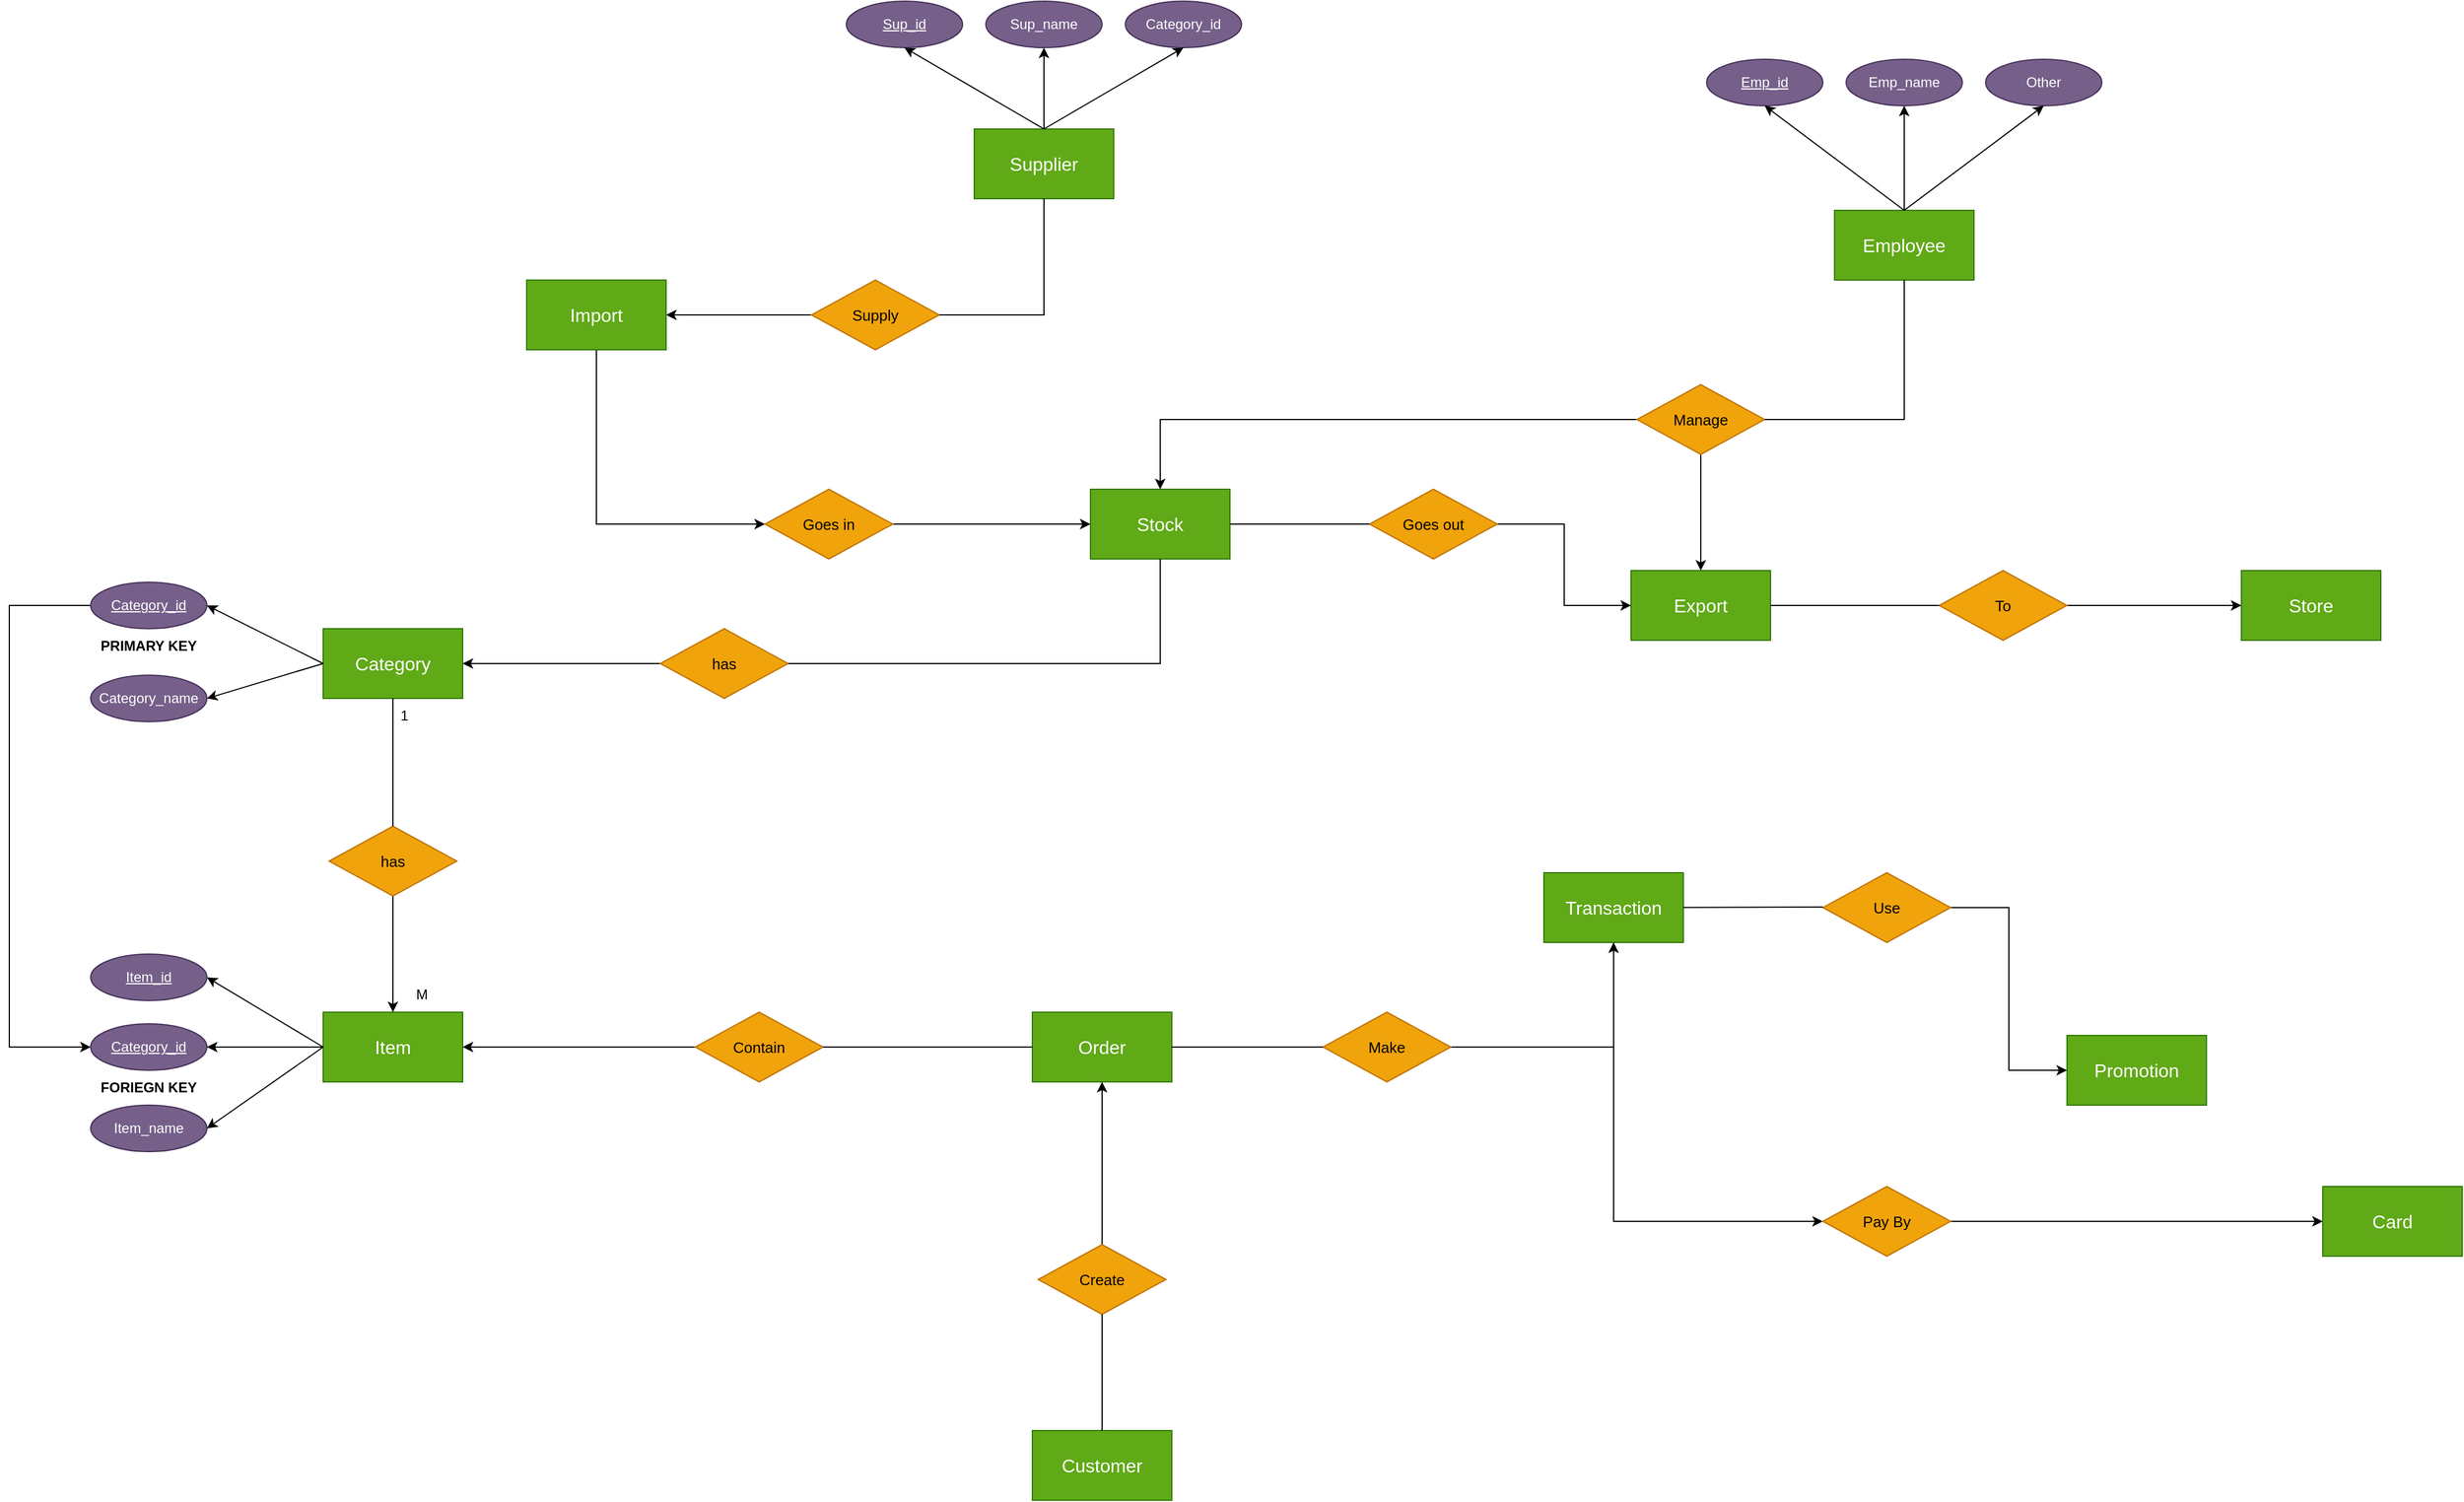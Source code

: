 <mxfile version="23.0.2" type="device">
  <diagram name="Page-1" id="Lg19NBQi-RN5WAYgwIzK">
    <mxGraphModel dx="2914" dy="2132" grid="1" gridSize="10" guides="1" tooltips="1" connect="1" arrows="1" fold="1" page="1" pageScale="1" pageWidth="850" pageHeight="1100" math="0" shadow="0">
      <root>
        <mxCell id="0" />
        <mxCell id="1" parent="0" />
        <mxCell id="C69xHE3DG69js86PBTnD-82" style="edgeStyle=orthogonalEdgeStyle;rounded=0;orthogonalLoop=1;jettySize=auto;html=1;entryX=0.5;entryY=1;entryDx=0;entryDy=0;" edge="1" parent="1" source="C69xHE3DG69js86PBTnD-2" target="C69xHE3DG69js86PBTnD-80">
          <mxGeometry relative="1" as="geometry" />
        </mxCell>
        <mxCell id="C69xHE3DG69js86PBTnD-2" value="&lt;font style=&quot;font-size: 16px;&quot;&gt;Supplier&lt;/font&gt;" style="rounded=0;whiteSpace=wrap;html=1;fillColor=#60a917;fontColor=#ffffff;strokeColor=#2D7600;" vertex="1" parent="1">
          <mxGeometry x="690" y="10" width="120" height="60" as="geometry" />
        </mxCell>
        <mxCell id="C69xHE3DG69js86PBTnD-72" style="edgeStyle=orthogonalEdgeStyle;rounded=0;orthogonalLoop=1;jettySize=auto;html=1;exitX=0.5;exitY=1;exitDx=0;exitDy=0;entryX=0;entryY=0.5;entryDx=0;entryDy=0;" edge="1" parent="1" source="C69xHE3DG69js86PBTnD-3" target="C69xHE3DG69js86PBTnD-66">
          <mxGeometry relative="1" as="geometry" />
        </mxCell>
        <mxCell id="C69xHE3DG69js86PBTnD-3" value="&lt;span style=&quot;font-size: 16px;&quot;&gt;Import&lt;/span&gt;" style="rounded=0;whiteSpace=wrap;html=1;fillColor=#60a917;fontColor=#ffffff;strokeColor=#2D7600;" vertex="1" parent="1">
          <mxGeometry x="305" y="140" width="120" height="60" as="geometry" />
        </mxCell>
        <mxCell id="C69xHE3DG69js86PBTnD-5" value="&lt;span style=&quot;font-size: 16px;&quot;&gt;Stock&lt;/span&gt;" style="rounded=0;whiteSpace=wrap;html=1;fillColor=#60a917;fontColor=#ffffff;strokeColor=#2D7600;" vertex="1" parent="1">
          <mxGeometry x="790" y="320" width="120" height="60" as="geometry" />
        </mxCell>
        <mxCell id="C69xHE3DG69js86PBTnD-6" value="&lt;span style=&quot;font-size: 16px;&quot;&gt;Category&lt;/span&gt;" style="rounded=0;whiteSpace=wrap;html=1;fillColor=#60a917;fontColor=#ffffff;strokeColor=#2D7600;" vertex="1" parent="1">
          <mxGeometry x="130" y="440" width="120" height="60" as="geometry" />
        </mxCell>
        <mxCell id="C69xHE3DG69js86PBTnD-7" value="&lt;span style=&quot;font-size: 16px;&quot;&gt;Item&lt;/span&gt;" style="rounded=0;whiteSpace=wrap;html=1;fillColor=#60a917;fontColor=#ffffff;strokeColor=#2D7600;" vertex="1" parent="1">
          <mxGeometry x="130" y="770" width="120" height="60" as="geometry" />
        </mxCell>
        <mxCell id="C69xHE3DG69js86PBTnD-8" value="&lt;span style=&quot;font-size: 16px;&quot;&gt;Order&lt;/span&gt;" style="rounded=0;whiteSpace=wrap;html=1;fillColor=#60a917;fontColor=#ffffff;strokeColor=#2D7600;" vertex="1" parent="1">
          <mxGeometry x="740" y="770" width="120" height="60" as="geometry" />
        </mxCell>
        <mxCell id="C69xHE3DG69js86PBTnD-55" style="edgeStyle=orthogonalEdgeStyle;rounded=0;orthogonalLoop=1;jettySize=auto;html=1;exitX=0.5;exitY=1;exitDx=0;exitDy=0;entryX=0;entryY=0.5;entryDx=0;entryDy=0;" edge="1" parent="1" source="C69xHE3DG69js86PBTnD-9" target="C69xHE3DG69js86PBTnD-54">
          <mxGeometry relative="1" as="geometry" />
        </mxCell>
        <mxCell id="C69xHE3DG69js86PBTnD-9" value="&lt;span style=&quot;font-size: 16px;&quot;&gt;Transaction&lt;/span&gt;" style="rounded=0;whiteSpace=wrap;html=1;fillColor=#60a917;fontColor=#ffffff;strokeColor=#2D7600;" vertex="1" parent="1">
          <mxGeometry x="1180" y="650" width="120" height="60" as="geometry" />
        </mxCell>
        <mxCell id="C69xHE3DG69js86PBTnD-10" value="&lt;span style=&quot;font-size: 16px;&quot;&gt;Customer&lt;/span&gt;" style="rounded=0;whiteSpace=wrap;html=1;fillColor=#60a917;fontColor=#ffffff;strokeColor=#2D7600;" vertex="1" parent="1">
          <mxGeometry x="740" y="1130" width="120" height="60" as="geometry" />
        </mxCell>
        <mxCell id="C69xHE3DG69js86PBTnD-18" value="&lt;span style=&quot;font-size: 16px;&quot;&gt;Export&lt;/span&gt;" style="rounded=0;whiteSpace=wrap;html=1;fillColor=#60a917;fontColor=#ffffff;strokeColor=#2D7600;" vertex="1" parent="1">
          <mxGeometry x="1255" y="390" width="120" height="60" as="geometry" />
        </mxCell>
        <mxCell id="C69xHE3DG69js86PBTnD-20" value="&lt;span style=&quot;font-size: 16px;&quot;&gt;Promotion&lt;/span&gt;" style="rounded=0;whiteSpace=wrap;html=1;fillColor=#60a917;fontColor=#ffffff;strokeColor=#2D7600;" vertex="1" parent="1">
          <mxGeometry x="1630" y="790" width="120" height="60" as="geometry" />
        </mxCell>
        <mxCell id="C69xHE3DG69js86PBTnD-21" value="&lt;span style=&quot;font-size: 16px;&quot;&gt;Card&lt;/span&gt;" style="rounded=0;whiteSpace=wrap;html=1;fillColor=#60a917;fontColor=#ffffff;strokeColor=#2D7600;" vertex="1" parent="1">
          <mxGeometry x="1850" y="920" width="120" height="60" as="geometry" />
        </mxCell>
        <mxCell id="C69xHE3DG69js86PBTnD-52" style="edgeStyle=orthogonalEdgeStyle;rounded=0;orthogonalLoop=1;jettySize=auto;html=1;entryX=0;entryY=0.5;entryDx=0;entryDy=0;" edge="1" parent="1" source="C69xHE3DG69js86PBTnD-22" target="C69xHE3DG69js86PBTnD-20">
          <mxGeometry relative="1" as="geometry" />
        </mxCell>
        <mxCell id="C69xHE3DG69js86PBTnD-22" value="Use" style="shape=rhombus;perimeter=rhombusPerimeter;whiteSpace=wrap;html=1;align=center;fillColor=#f0a30a;fontColor=#000000;strokeColor=#BD7000;fontSize=13;" vertex="1" parent="1">
          <mxGeometry x="1420" y="650" width="110" height="60" as="geometry" />
        </mxCell>
        <mxCell id="C69xHE3DG69js86PBTnD-43" style="edgeStyle=orthogonalEdgeStyle;rounded=0;orthogonalLoop=1;jettySize=auto;html=1;" edge="1" parent="1" source="C69xHE3DG69js86PBTnD-23" target="C69xHE3DG69js86PBTnD-6">
          <mxGeometry relative="1" as="geometry" />
        </mxCell>
        <mxCell id="C69xHE3DG69js86PBTnD-23" value="has" style="shape=rhombus;perimeter=rhombusPerimeter;whiteSpace=wrap;html=1;align=center;fillColor=#f0a30a;fontColor=#000000;strokeColor=#BD7000;fontSize=13;" vertex="1" parent="1">
          <mxGeometry x="420" y="440" width="110" height="60" as="geometry" />
        </mxCell>
        <mxCell id="C69xHE3DG69js86PBTnD-27" style="edgeStyle=orthogonalEdgeStyle;rounded=0;orthogonalLoop=1;jettySize=auto;html=1;entryX=0.5;entryY=1;entryDx=0;entryDy=0;" edge="1" parent="1" source="C69xHE3DG69js86PBTnD-24" target="C69xHE3DG69js86PBTnD-8">
          <mxGeometry relative="1" as="geometry" />
        </mxCell>
        <mxCell id="C69xHE3DG69js86PBTnD-24" value="Create" style="shape=rhombus;perimeter=rhombusPerimeter;whiteSpace=wrap;html=1;align=center;fillColor=#f0a30a;fontColor=#000000;strokeColor=#BD7000;fontSize=13;" vertex="1" parent="1">
          <mxGeometry x="745" y="970" width="110" height="60" as="geometry" />
        </mxCell>
        <mxCell id="C69xHE3DG69js86PBTnD-29" value="" style="endArrow=none;html=1;rounded=0;entryX=0.5;entryY=0;entryDx=0;entryDy=0;exitX=0.5;exitY=1;exitDx=0;exitDy=0;" edge="1" parent="1" source="C69xHE3DG69js86PBTnD-24" target="C69xHE3DG69js86PBTnD-10">
          <mxGeometry width="50" height="50" relative="1" as="geometry">
            <mxPoint x="860" y="990" as="sourcePoint" />
            <mxPoint x="910" y="940" as="targetPoint" />
          </mxGeometry>
        </mxCell>
        <mxCell id="C69xHE3DG69js86PBTnD-46" value="" style="edgeStyle=orthogonalEdgeStyle;rounded=0;orthogonalLoop=1;jettySize=auto;html=1;" edge="1" parent="1" source="C69xHE3DG69js86PBTnD-30" target="C69xHE3DG69js86PBTnD-7">
          <mxGeometry relative="1" as="geometry" />
        </mxCell>
        <mxCell id="C69xHE3DG69js86PBTnD-30" value="has" style="shape=rhombus;perimeter=rhombusPerimeter;whiteSpace=wrap;html=1;align=center;fillColor=#f0a30a;fontColor=#000000;strokeColor=#BD7000;fontSize=13;" vertex="1" parent="1">
          <mxGeometry x="135" y="610" width="110" height="60" as="geometry" />
        </mxCell>
        <mxCell id="C69xHE3DG69js86PBTnD-32" value="&lt;span style=&quot;font-size: 16px;&quot;&gt;Employee&lt;/span&gt;" style="rounded=0;whiteSpace=wrap;html=1;fillColor=#60a917;fontColor=#ffffff;strokeColor=#2D7600;" vertex="1" parent="1">
          <mxGeometry x="1430" y="80" width="120" height="60" as="geometry" />
        </mxCell>
        <mxCell id="C69xHE3DG69js86PBTnD-40" style="edgeStyle=orthogonalEdgeStyle;rounded=0;orthogonalLoop=1;jettySize=auto;html=1;entryX=0.5;entryY=0;entryDx=0;entryDy=0;" edge="1" parent="1" source="C69xHE3DG69js86PBTnD-33" target="C69xHE3DG69js86PBTnD-18">
          <mxGeometry relative="1" as="geometry" />
        </mxCell>
        <mxCell id="C69xHE3DG69js86PBTnD-65" style="edgeStyle=orthogonalEdgeStyle;rounded=0;orthogonalLoop=1;jettySize=auto;html=1;entryX=0.5;entryY=0;entryDx=0;entryDy=0;" edge="1" parent="1" source="C69xHE3DG69js86PBTnD-33" target="C69xHE3DG69js86PBTnD-5">
          <mxGeometry relative="1" as="geometry" />
        </mxCell>
        <mxCell id="C69xHE3DG69js86PBTnD-33" value="Manage" style="shape=rhombus;perimeter=rhombusPerimeter;whiteSpace=wrap;html=1;align=center;fillColor=#f0a30a;fontColor=#000000;strokeColor=#BD7000;fontSize=13;" vertex="1" parent="1">
          <mxGeometry x="1260" y="230" width="110" height="60" as="geometry" />
        </mxCell>
        <mxCell id="C69xHE3DG69js86PBTnD-36" value="" style="endArrow=none;html=1;rounded=0;entryX=0.5;entryY=1;entryDx=0;entryDy=0;exitX=1;exitY=0.5;exitDx=0;exitDy=0;" edge="1" parent="1" source="C69xHE3DG69js86PBTnD-33" target="C69xHE3DG69js86PBTnD-32">
          <mxGeometry width="50" height="50" relative="1" as="geometry">
            <mxPoint x="1320" y="330" as="sourcePoint" />
            <mxPoint x="910" y="450" as="targetPoint" />
            <Array as="points">
              <mxPoint x="1490" y="260" />
            </Array>
          </mxGeometry>
        </mxCell>
        <mxCell id="C69xHE3DG69js86PBTnD-42" value="" style="endArrow=none;html=1;rounded=0;entryX=0.5;entryY=1;entryDx=0;entryDy=0;exitX=1;exitY=0.5;exitDx=0;exitDy=0;" edge="1" parent="1" source="C69xHE3DG69js86PBTnD-23" target="C69xHE3DG69js86PBTnD-5">
          <mxGeometry width="50" height="50" relative="1" as="geometry">
            <mxPoint x="580" y="580" as="sourcePoint" />
            <mxPoint x="630" y="530" as="targetPoint" />
            <Array as="points">
              <mxPoint x="850" y="470" />
            </Array>
          </mxGeometry>
        </mxCell>
        <mxCell id="C69xHE3DG69js86PBTnD-45" value="" style="endArrow=none;html=1;rounded=0;entryX=0.5;entryY=1;entryDx=0;entryDy=0;exitX=0.5;exitY=0;exitDx=0;exitDy=0;" edge="1" parent="1" source="C69xHE3DG69js86PBTnD-30" target="C69xHE3DG69js86PBTnD-6">
          <mxGeometry width="50" height="50" relative="1" as="geometry">
            <mxPoint x="580" y="580" as="sourcePoint" />
            <mxPoint x="630" y="530" as="targetPoint" />
          </mxGeometry>
        </mxCell>
        <mxCell id="C69xHE3DG69js86PBTnD-49" style="edgeStyle=orthogonalEdgeStyle;rounded=0;orthogonalLoop=1;jettySize=auto;html=1;exitX=1;exitY=0.5;exitDx=0;exitDy=0;entryX=0.5;entryY=1;entryDx=0;entryDy=0;" edge="1" parent="1" source="C69xHE3DG69js86PBTnD-47" target="C69xHE3DG69js86PBTnD-9">
          <mxGeometry relative="1" as="geometry" />
        </mxCell>
        <mxCell id="C69xHE3DG69js86PBTnD-47" value="Make" style="shape=rhombus;perimeter=rhombusPerimeter;whiteSpace=wrap;html=1;align=center;fillColor=#f0a30a;fontColor=#000000;strokeColor=#BD7000;fontSize=13;" vertex="1" parent="1">
          <mxGeometry x="990" y="770" width="110" height="60" as="geometry" />
        </mxCell>
        <mxCell id="C69xHE3DG69js86PBTnD-48" value="" style="endArrow=none;html=1;rounded=0;entryX=0;entryY=0.5;entryDx=0;entryDy=0;exitX=1;exitY=0.5;exitDx=0;exitDy=0;" edge="1" parent="1" source="C69xHE3DG69js86PBTnD-8" target="C69xHE3DG69js86PBTnD-47">
          <mxGeometry width="50" height="50" relative="1" as="geometry">
            <mxPoint x="810" y="1060" as="sourcePoint" />
            <mxPoint x="810" y="1160" as="targetPoint" />
          </mxGeometry>
        </mxCell>
        <mxCell id="C69xHE3DG69js86PBTnD-50" style="edgeStyle=orthogonalEdgeStyle;rounded=0;orthogonalLoop=1;jettySize=auto;html=1;exitX=0.5;exitY=1;exitDx=0;exitDy=0;" edge="1" parent="1" source="C69xHE3DG69js86PBTnD-20" target="C69xHE3DG69js86PBTnD-20">
          <mxGeometry relative="1" as="geometry" />
        </mxCell>
        <mxCell id="C69xHE3DG69js86PBTnD-51" value="" style="endArrow=none;html=1;rounded=0;entryX=0;entryY=0.5;entryDx=0;entryDy=0;" edge="1" parent="1" source="C69xHE3DG69js86PBTnD-9">
          <mxGeometry width="50" height="50" relative="1" as="geometry">
            <mxPoint x="1300" y="679.5" as="sourcePoint" />
            <mxPoint x="1420" y="679.5" as="targetPoint" />
          </mxGeometry>
        </mxCell>
        <mxCell id="C69xHE3DG69js86PBTnD-56" style="edgeStyle=orthogonalEdgeStyle;rounded=0;orthogonalLoop=1;jettySize=auto;html=1;exitX=1;exitY=0.5;exitDx=0;exitDy=0;" edge="1" parent="1" source="C69xHE3DG69js86PBTnD-54" target="C69xHE3DG69js86PBTnD-21">
          <mxGeometry relative="1" as="geometry" />
        </mxCell>
        <mxCell id="C69xHE3DG69js86PBTnD-54" value="Pay By" style="shape=rhombus;perimeter=rhombusPerimeter;whiteSpace=wrap;html=1;align=center;fillColor=#f0a30a;fontColor=#000000;strokeColor=#BD7000;fontSize=13;" vertex="1" parent="1">
          <mxGeometry x="1420" y="920" width="110" height="60" as="geometry" />
        </mxCell>
        <mxCell id="C69xHE3DG69js86PBTnD-59" style="edgeStyle=orthogonalEdgeStyle;rounded=0;orthogonalLoop=1;jettySize=auto;html=1;entryX=1;entryY=0.5;entryDx=0;entryDy=0;" edge="1" parent="1" source="C69xHE3DG69js86PBTnD-57" target="C69xHE3DG69js86PBTnD-7">
          <mxGeometry relative="1" as="geometry" />
        </mxCell>
        <mxCell id="C69xHE3DG69js86PBTnD-57" value="Contain" style="shape=rhombus;perimeter=rhombusPerimeter;whiteSpace=wrap;html=1;align=center;fillColor=#f0a30a;fontColor=#000000;strokeColor=#BD7000;fontSize=13;" vertex="1" parent="1">
          <mxGeometry x="450" y="770" width="110" height="60" as="geometry" />
        </mxCell>
        <mxCell id="C69xHE3DG69js86PBTnD-58" value="" style="endArrow=none;html=1;rounded=0;entryX=0;entryY=0.5;entryDx=0;entryDy=0;exitX=1;exitY=0.5;exitDx=0;exitDy=0;" edge="1" parent="1" source="C69xHE3DG69js86PBTnD-57" target="C69xHE3DG69js86PBTnD-8">
          <mxGeometry width="50" height="50" relative="1" as="geometry">
            <mxPoint x="630" y="850" as="sourcePoint" />
            <mxPoint x="680" y="800" as="targetPoint" />
          </mxGeometry>
        </mxCell>
        <mxCell id="C69xHE3DG69js86PBTnD-75" style="edgeStyle=orthogonalEdgeStyle;rounded=0;orthogonalLoop=1;jettySize=auto;html=1;exitX=1;exitY=0.5;exitDx=0;exitDy=0;entryX=0;entryY=0.5;entryDx=0;entryDy=0;" edge="1" parent="1" source="C69xHE3DG69js86PBTnD-60" target="C69xHE3DG69js86PBTnD-73">
          <mxGeometry relative="1" as="geometry" />
        </mxCell>
        <mxCell id="C69xHE3DG69js86PBTnD-60" value="To" style="shape=rhombus;perimeter=rhombusPerimeter;whiteSpace=wrap;html=1;align=center;fillColor=#f0a30a;fontColor=#000000;strokeColor=#BD7000;fontSize=13;" vertex="1" parent="1">
          <mxGeometry x="1520" y="390" width="110" height="60" as="geometry" />
        </mxCell>
        <mxCell id="C69xHE3DG69js86PBTnD-63" style="edgeStyle=orthogonalEdgeStyle;rounded=0;orthogonalLoop=1;jettySize=auto;html=1;entryX=1;entryY=0.5;entryDx=0;entryDy=0;" edge="1" parent="1" source="C69xHE3DG69js86PBTnD-61" target="C69xHE3DG69js86PBTnD-3">
          <mxGeometry relative="1" as="geometry" />
        </mxCell>
        <mxCell id="C69xHE3DG69js86PBTnD-61" value="Supply" style="shape=rhombus;perimeter=rhombusPerimeter;whiteSpace=wrap;html=1;align=center;fillColor=#f0a30a;fontColor=#000000;strokeColor=#BD7000;fontSize=13;" vertex="1" parent="1">
          <mxGeometry x="550" y="140" width="110" height="60" as="geometry" />
        </mxCell>
        <mxCell id="C69xHE3DG69js86PBTnD-62" value="" style="endArrow=none;html=1;rounded=0;entryX=0.5;entryY=1;entryDx=0;entryDy=0;exitX=1;exitY=0.5;exitDx=0;exitDy=0;" edge="1" parent="1" source="C69xHE3DG69js86PBTnD-61" target="C69xHE3DG69js86PBTnD-2">
          <mxGeometry width="50" height="50" relative="1" as="geometry">
            <mxPoint x="750" y="190" as="sourcePoint" />
            <mxPoint x="560" y="420" as="targetPoint" />
            <Array as="points">
              <mxPoint x="750" y="170" />
            </Array>
          </mxGeometry>
        </mxCell>
        <mxCell id="C69xHE3DG69js86PBTnD-67" style="edgeStyle=orthogonalEdgeStyle;rounded=0;orthogonalLoop=1;jettySize=auto;html=1;" edge="1" parent="1" source="C69xHE3DG69js86PBTnD-66" target="C69xHE3DG69js86PBTnD-5">
          <mxGeometry relative="1" as="geometry" />
        </mxCell>
        <mxCell id="C69xHE3DG69js86PBTnD-66" value="Goes in" style="shape=rhombus;perimeter=rhombusPerimeter;whiteSpace=wrap;html=1;align=center;fillColor=#f0a30a;fontColor=#000000;strokeColor=#BD7000;fontSize=13;" vertex="1" parent="1">
          <mxGeometry x="510" y="320" width="110" height="60" as="geometry" />
        </mxCell>
        <mxCell id="C69xHE3DG69js86PBTnD-73" value="&lt;span style=&quot;font-size: 16px;&quot;&gt;Store&lt;/span&gt;" style="rounded=0;whiteSpace=wrap;html=1;fillColor=#60a917;fontColor=#ffffff;strokeColor=#2D7600;" vertex="1" parent="1">
          <mxGeometry x="1780" y="390" width="120" height="60" as="geometry" />
        </mxCell>
        <mxCell id="C69xHE3DG69js86PBTnD-76" value="" style="endArrow=none;html=1;rounded=0;entryX=1;entryY=0.5;entryDx=0;entryDy=0;exitX=0;exitY=0.5;exitDx=0;exitDy=0;" edge="1" parent="1" source="C69xHE3DG69js86PBTnD-60" target="C69xHE3DG69js86PBTnD-18">
          <mxGeometry width="50" height="50" relative="1" as="geometry">
            <mxPoint x="900" y="710" as="sourcePoint" />
            <mxPoint x="950" y="660" as="targetPoint" />
          </mxGeometry>
        </mxCell>
        <mxCell id="C69xHE3DG69js86PBTnD-79" value="Sup_id" style="ellipse;whiteSpace=wrap;html=1;align=center;fontStyle=4;fillColor=#76608a;fontColor=#ffffff;strokeColor=#432D57;" vertex="1" parent="1">
          <mxGeometry x="580" y="-100" width="100" height="40" as="geometry" />
        </mxCell>
        <mxCell id="C69xHE3DG69js86PBTnD-80" value="Sup_name" style="ellipse;whiteSpace=wrap;html=1;align=center;fillColor=#76608a;fontColor=#ffffff;strokeColor=#432D57;" vertex="1" parent="1">
          <mxGeometry x="700" y="-100" width="100" height="40" as="geometry" />
        </mxCell>
        <mxCell id="C69xHE3DG69js86PBTnD-81" value="Category_id" style="ellipse;whiteSpace=wrap;html=1;align=center;fillColor=#76608a;fontColor=#ffffff;strokeColor=#432D57;" vertex="1" parent="1">
          <mxGeometry x="820" y="-100" width="100" height="40" as="geometry" />
        </mxCell>
        <mxCell id="C69xHE3DG69js86PBTnD-83" value="" style="endArrow=classic;html=1;rounded=0;exitX=0.5;exitY=0;exitDx=0;exitDy=0;entryX=0.5;entryY=1;entryDx=0;entryDy=0;" edge="1" parent="1" source="C69xHE3DG69js86PBTnD-2" target="C69xHE3DG69js86PBTnD-81">
          <mxGeometry width="50" height="50" relative="1" as="geometry">
            <mxPoint x="940" y="90" as="sourcePoint" />
            <mxPoint x="990" y="40" as="targetPoint" />
          </mxGeometry>
        </mxCell>
        <mxCell id="C69xHE3DG69js86PBTnD-84" value="" style="endArrow=classic;html=1;rounded=0;entryX=0.5;entryY=1;entryDx=0;entryDy=0;" edge="1" parent="1" target="C69xHE3DG69js86PBTnD-79">
          <mxGeometry width="50" height="50" relative="1" as="geometry">
            <mxPoint x="750" y="10" as="sourcePoint" />
            <mxPoint x="880" y="-50" as="targetPoint" />
          </mxGeometry>
        </mxCell>
        <mxCell id="C69xHE3DG69js86PBTnD-87" style="edgeStyle=orthogonalEdgeStyle;rounded=0;orthogonalLoop=1;jettySize=auto;html=1;entryX=0;entryY=0.5;entryDx=0;entryDy=0;" edge="1" parent="1" source="C69xHE3DG69js86PBTnD-85" target="C69xHE3DG69js86PBTnD-18">
          <mxGeometry relative="1" as="geometry" />
        </mxCell>
        <mxCell id="C69xHE3DG69js86PBTnD-85" value="Goes out" style="shape=rhombus;perimeter=rhombusPerimeter;whiteSpace=wrap;html=1;align=center;fillColor=#f0a30a;fontColor=#000000;strokeColor=#BD7000;fontSize=13;" vertex="1" parent="1">
          <mxGeometry x="1030" y="320" width="110" height="60" as="geometry" />
        </mxCell>
        <mxCell id="C69xHE3DG69js86PBTnD-86" value="" style="endArrow=none;html=1;rounded=0;exitX=1;exitY=0.5;exitDx=0;exitDy=0;entryX=0;entryY=0.5;entryDx=0;entryDy=0;" edge="1" parent="1" source="C69xHE3DG69js86PBTnD-5" target="C69xHE3DG69js86PBTnD-85">
          <mxGeometry width="50" height="50" relative="1" as="geometry">
            <mxPoint x="1000" y="500" as="sourcePoint" />
            <mxPoint x="1050" y="450" as="targetPoint" />
          </mxGeometry>
        </mxCell>
        <mxCell id="C69xHE3DG69js86PBTnD-88" value="Emp_id" style="ellipse;whiteSpace=wrap;html=1;align=center;fontStyle=4;fillColor=#76608a;fontColor=#ffffff;strokeColor=#432D57;" vertex="1" parent="1">
          <mxGeometry x="1320" y="-50" width="100" height="40" as="geometry" />
        </mxCell>
        <mxCell id="C69xHE3DG69js86PBTnD-89" value="Emp_name" style="ellipse;whiteSpace=wrap;html=1;align=center;fillColor=#76608a;fontColor=#ffffff;strokeColor=#432D57;" vertex="1" parent="1">
          <mxGeometry x="1440" y="-50" width="100" height="40" as="geometry" />
        </mxCell>
        <mxCell id="C69xHE3DG69js86PBTnD-90" value="Other" style="ellipse;whiteSpace=wrap;html=1;align=center;fillColor=#76608a;fontColor=#ffffff;strokeColor=#432D57;" vertex="1" parent="1">
          <mxGeometry x="1560" y="-50" width="100" height="40" as="geometry" />
        </mxCell>
        <mxCell id="C69xHE3DG69js86PBTnD-91" value="" style="endArrow=classic;html=1;rounded=0;exitX=0.5;exitY=0;exitDx=0;exitDy=0;entryX=0.5;entryY=1;entryDx=0;entryDy=0;" edge="1" parent="1" source="C69xHE3DG69js86PBTnD-32" target="C69xHE3DG69js86PBTnD-88">
          <mxGeometry width="50" height="50" relative="1" as="geometry">
            <mxPoint x="1550" y="80" as="sourcePoint" />
            <mxPoint x="1600" y="30" as="targetPoint" />
          </mxGeometry>
        </mxCell>
        <mxCell id="C69xHE3DG69js86PBTnD-92" value="" style="endArrow=classic;html=1;rounded=0;entryX=0.5;entryY=1;entryDx=0;entryDy=0;" edge="1" parent="1" target="C69xHE3DG69js86PBTnD-89">
          <mxGeometry width="50" height="50" relative="1" as="geometry">
            <mxPoint x="1490" y="80" as="sourcePoint" />
            <mxPoint x="1600" y="30" as="targetPoint" />
          </mxGeometry>
        </mxCell>
        <mxCell id="C69xHE3DG69js86PBTnD-93" value="" style="endArrow=classic;html=1;rounded=0;exitX=0.5;exitY=0;exitDx=0;exitDy=0;entryX=0.5;entryY=1;entryDx=0;entryDy=0;" edge="1" parent="1" source="C69xHE3DG69js86PBTnD-32" target="C69xHE3DG69js86PBTnD-90">
          <mxGeometry width="50" height="50" relative="1" as="geometry">
            <mxPoint x="1550" y="80" as="sourcePoint" />
            <mxPoint x="1600" y="30" as="targetPoint" />
          </mxGeometry>
        </mxCell>
        <mxCell id="C69xHE3DG69js86PBTnD-94" value="Item_id" style="ellipse;whiteSpace=wrap;html=1;align=center;fontStyle=4;fillColor=#76608a;fontColor=#ffffff;strokeColor=#432D57;" vertex="1" parent="1">
          <mxGeometry x="-70" y="720" width="100" height="40" as="geometry" />
        </mxCell>
        <mxCell id="C69xHE3DG69js86PBTnD-118" style="edgeStyle=orthogonalEdgeStyle;rounded=0;orthogonalLoop=1;jettySize=auto;html=1;exitX=0;exitY=0.5;exitDx=0;exitDy=0;entryX=0;entryY=0.5;entryDx=0;entryDy=0;" edge="1" parent="1" source="C69xHE3DG69js86PBTnD-95" target="C69xHE3DG69js86PBTnD-108">
          <mxGeometry relative="1" as="geometry">
            <Array as="points">
              <mxPoint x="-140" y="420" />
              <mxPoint x="-140" y="800" />
            </Array>
          </mxGeometry>
        </mxCell>
        <mxCell id="C69xHE3DG69js86PBTnD-95" value="Category_id" style="ellipse;whiteSpace=wrap;html=1;align=center;fontStyle=4;fillColor=#76608a;fontColor=#ffffff;strokeColor=#432D57;" vertex="1" parent="1">
          <mxGeometry x="-70" y="400" width="100" height="40" as="geometry" />
        </mxCell>
        <mxCell id="C69xHE3DG69js86PBTnD-96" value="Category_name" style="ellipse;whiteSpace=wrap;html=1;align=center;fillColor=#76608a;fontColor=#ffffff;strokeColor=#432D57;" vertex="1" parent="1">
          <mxGeometry x="-70" y="480" width="100" height="40" as="geometry" />
        </mxCell>
        <mxCell id="C69xHE3DG69js86PBTnD-97" value="" style="endArrow=classic;html=1;rounded=0;exitX=0;exitY=0.5;exitDx=0;exitDy=0;entryX=1;entryY=0.5;entryDx=0;entryDy=0;" edge="1" parent="1" source="C69xHE3DG69js86PBTnD-6" target="C69xHE3DG69js86PBTnD-95">
          <mxGeometry width="50" height="50" relative="1" as="geometry">
            <mxPoint x="350" y="470" as="sourcePoint" />
            <mxPoint x="400" y="420" as="targetPoint" />
          </mxGeometry>
        </mxCell>
        <mxCell id="C69xHE3DG69js86PBTnD-98" value="" style="endArrow=classic;html=1;rounded=0;entryX=1;entryY=0.5;entryDx=0;entryDy=0;exitX=0;exitY=0.5;exitDx=0;exitDy=0;" edge="1" parent="1" source="C69xHE3DG69js86PBTnD-6" target="C69xHE3DG69js86PBTnD-96">
          <mxGeometry width="50" height="50" relative="1" as="geometry">
            <mxPoint x="350" y="470" as="sourcePoint" />
            <mxPoint x="400" y="420" as="targetPoint" />
          </mxGeometry>
        </mxCell>
        <mxCell id="C69xHE3DG69js86PBTnD-100" value="Item_name" style="ellipse;whiteSpace=wrap;html=1;align=center;fillColor=#76608a;fontColor=#ffffff;strokeColor=#432D57;" vertex="1" parent="1">
          <mxGeometry x="-70" y="850" width="100" height="40" as="geometry" />
        </mxCell>
        <mxCell id="C69xHE3DG69js86PBTnD-101" value="" style="endArrow=classic;html=1;rounded=0;exitX=0;exitY=0.5;exitDx=0;exitDy=0;entryX=1;entryY=0.5;entryDx=0;entryDy=0;" edge="1" parent="1" source="C69xHE3DG69js86PBTnD-7" target="C69xHE3DG69js86PBTnD-94">
          <mxGeometry width="50" height="50" relative="1" as="geometry">
            <mxPoint x="190" y="660" as="sourcePoint" />
            <mxPoint x="240" y="610" as="targetPoint" />
          </mxGeometry>
        </mxCell>
        <mxCell id="C69xHE3DG69js86PBTnD-102" value="" style="endArrow=classic;html=1;rounded=0;entryX=1;entryY=0.5;entryDx=0;entryDy=0;exitX=0;exitY=0.5;exitDx=0;exitDy=0;" edge="1" parent="1" source="C69xHE3DG69js86PBTnD-7" target="C69xHE3DG69js86PBTnD-100">
          <mxGeometry width="50" height="50" relative="1" as="geometry">
            <mxPoint x="190" y="660" as="sourcePoint" />
            <mxPoint x="240" y="610" as="targetPoint" />
          </mxGeometry>
        </mxCell>
        <mxCell id="C69xHE3DG69js86PBTnD-108" value="Category_id" style="ellipse;whiteSpace=wrap;html=1;align=center;fontStyle=4;fillColor=#76608a;fontColor=#ffffff;strokeColor=#432D57;" vertex="1" parent="1">
          <mxGeometry x="-70" y="780" width="100" height="40" as="geometry" />
        </mxCell>
        <mxCell id="C69xHE3DG69js86PBTnD-109" value="" style="endArrow=classic;html=1;rounded=0;entryX=1;entryY=0.5;entryDx=0;entryDy=0;exitX=0;exitY=0.5;exitDx=0;exitDy=0;" edge="1" parent="1" source="C69xHE3DG69js86PBTnD-7" target="C69xHE3DG69js86PBTnD-108">
          <mxGeometry width="50" height="50" relative="1" as="geometry">
            <mxPoint x="160" y="870" as="sourcePoint" />
            <mxPoint x="210" y="820" as="targetPoint" />
          </mxGeometry>
        </mxCell>
        <mxCell id="C69xHE3DG69js86PBTnD-128" value="&lt;b&gt;PRIMARY KEY&lt;/b&gt;" style="text;html=1;strokeColor=none;fillColor=none;align=center;verticalAlign=middle;whiteSpace=wrap;rounded=0;" vertex="1" parent="1">
          <mxGeometry x="-80" y="440" width="120" height="30" as="geometry" />
        </mxCell>
        <mxCell id="C69xHE3DG69js86PBTnD-129" value="&lt;b&gt;FORIEGN KEY&lt;br&gt;&lt;/b&gt;" style="text;html=1;strokeColor=none;fillColor=none;align=center;verticalAlign=middle;whiteSpace=wrap;rounded=0;" vertex="1" parent="1">
          <mxGeometry x="-80" y="820" width="120" height="30" as="geometry" />
        </mxCell>
        <mxCell id="C69xHE3DG69js86PBTnD-130" value="1" style="text;html=1;strokeColor=none;fillColor=none;align=center;verticalAlign=middle;whiteSpace=wrap;rounded=0;" vertex="1" parent="1">
          <mxGeometry x="170" y="500" width="60" height="30" as="geometry" />
        </mxCell>
        <mxCell id="C69xHE3DG69js86PBTnD-134" value="M" style="text;html=1;strokeColor=none;fillColor=none;align=center;verticalAlign=middle;whiteSpace=wrap;rounded=0;" vertex="1" parent="1">
          <mxGeometry x="185" y="740" width="60" height="30" as="geometry" />
        </mxCell>
      </root>
    </mxGraphModel>
  </diagram>
</mxfile>

